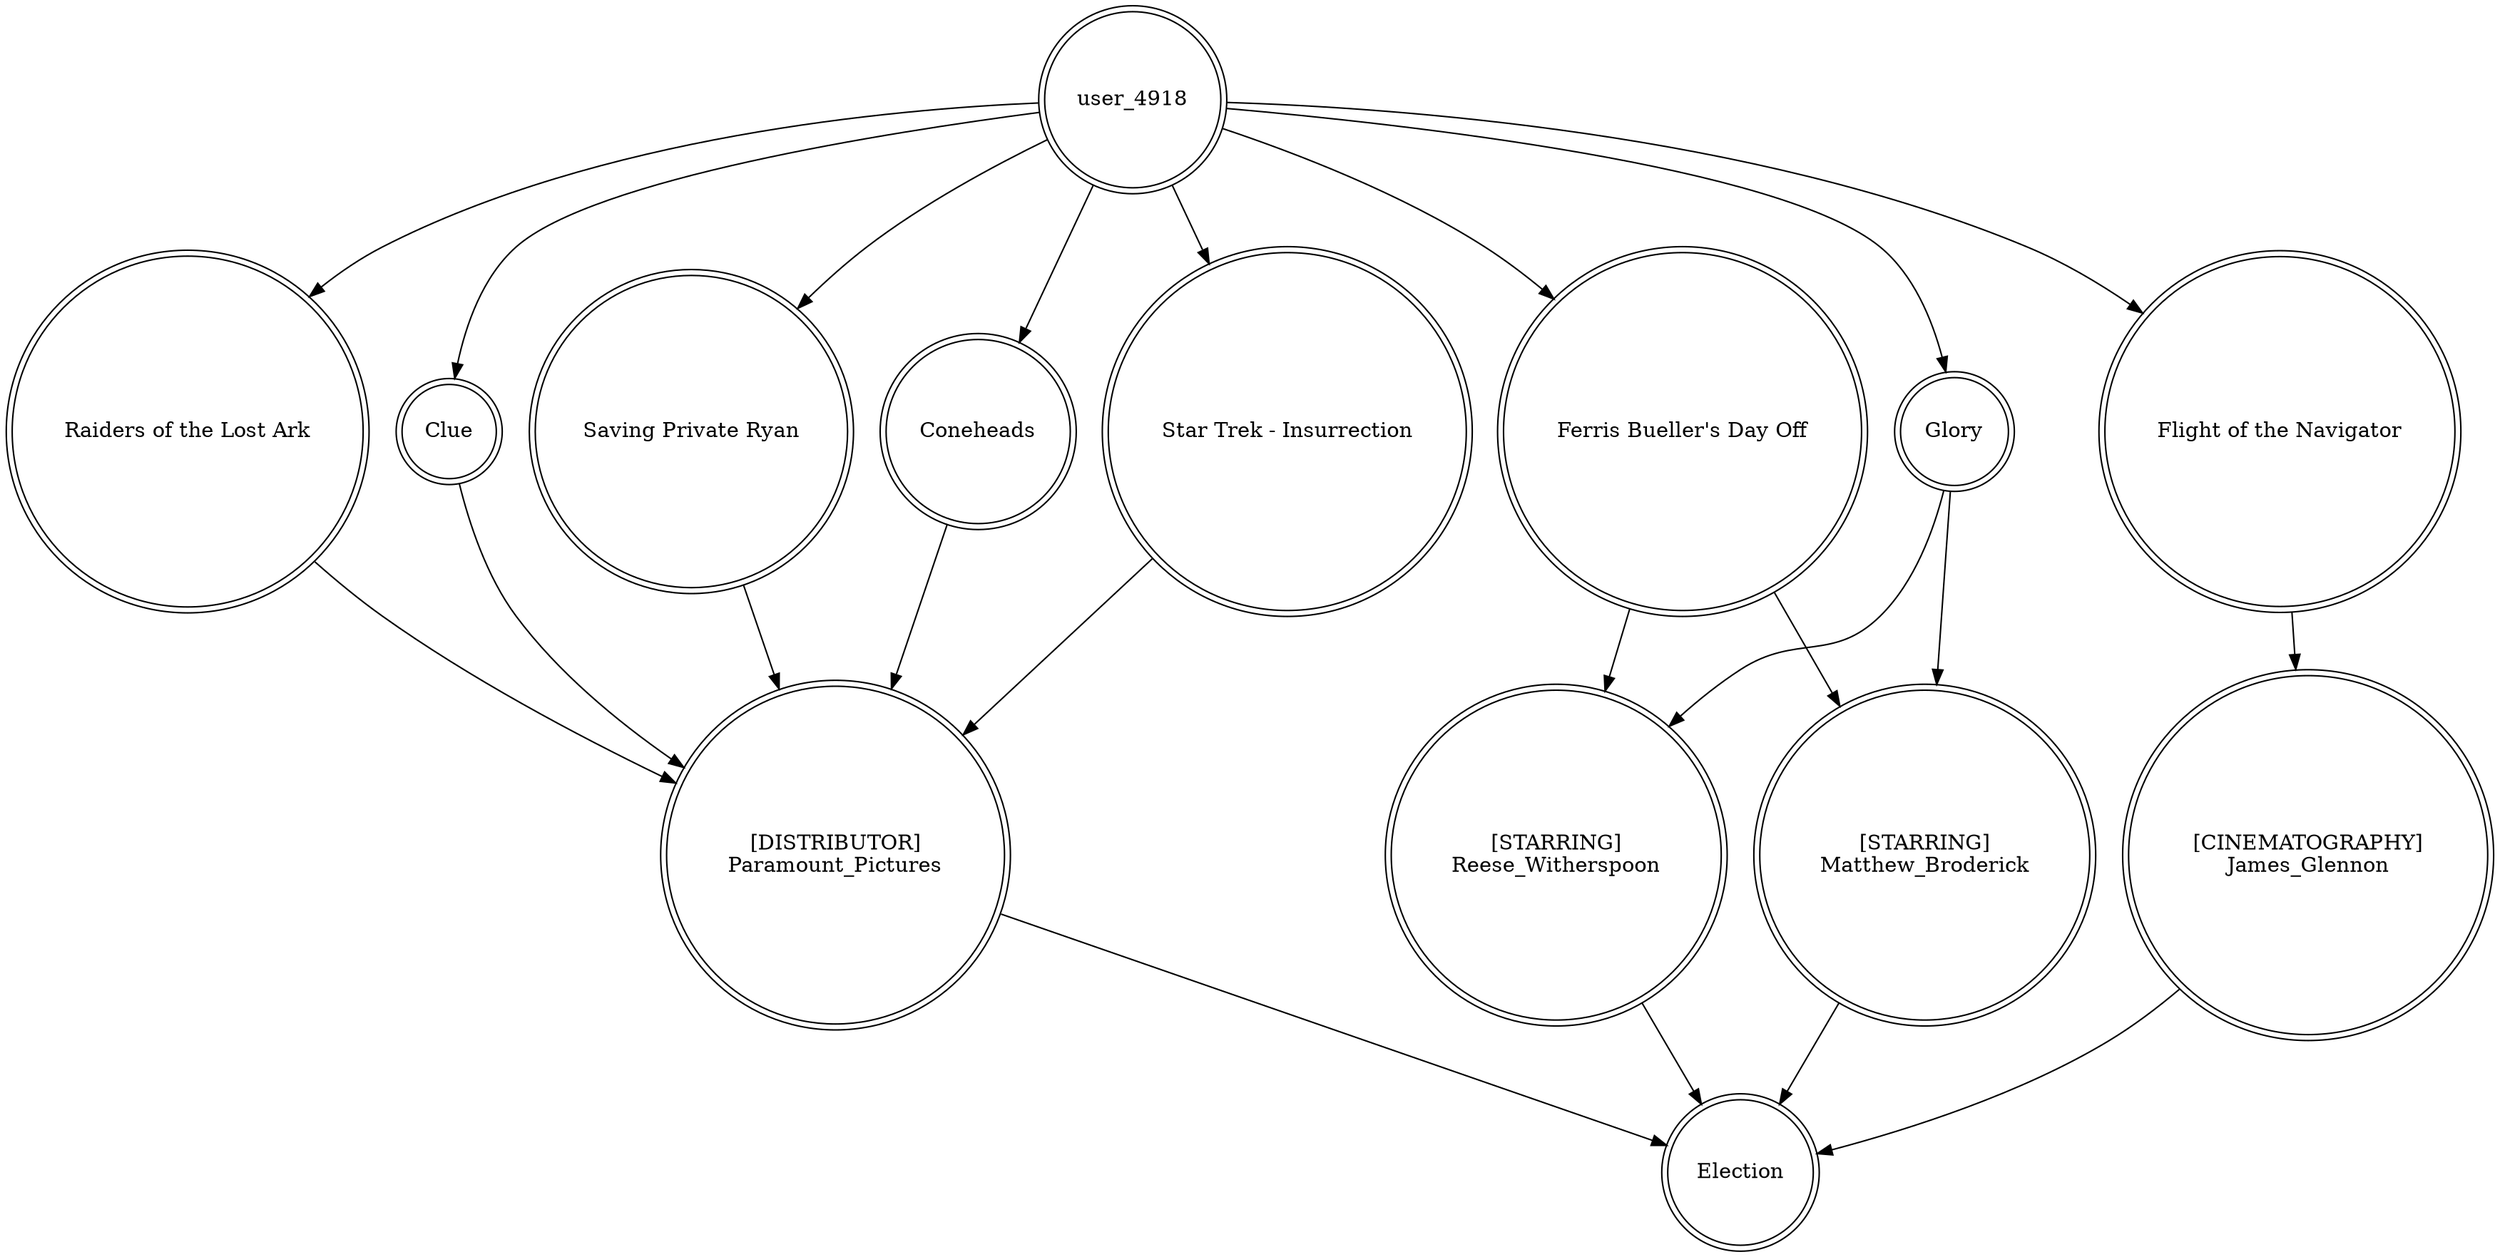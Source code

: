 digraph finite_state_machine {
	node [shape=doublecircle]
	Clue -> "[DISTRIBUTOR]
Paramount_Pictures"
	user_4918 -> "Flight of the Navigator"
	"Saving Private Ryan" -> "[DISTRIBUTOR]
Paramount_Pictures"
	"Ferris Bueller's Day Off" -> "[STARRING]
Reese_Witherspoon"
	"Flight of the Navigator" -> "[CINEMATOGRAPHY]
James_Glennon"
	"Ferris Bueller's Day Off" -> "[STARRING]
Matthew_Broderick"
	"[STARRING]
Matthew_Broderick" -> Election
	Glory -> "[STARRING]
Matthew_Broderick"
	user_4918 -> "Saving Private Ryan"
	Coneheads -> "[DISTRIBUTOR]
Paramount_Pictures"
	user_4918 -> Glory
	"[CINEMATOGRAPHY]
James_Glennon" -> Election
	user_4918 -> Coneheads
	"[DISTRIBUTOR]
Paramount_Pictures" -> Election
	user_4918 -> Clue
	user_4918 -> "Ferris Bueller's Day Off"
	"Star Trek - Insurrection" -> "[DISTRIBUTOR]
Paramount_Pictures"
	Glory -> "[STARRING]
Reese_Witherspoon"
	"[STARRING]
Reese_Witherspoon" -> Election
	"Raiders of the Lost Ark" -> "[DISTRIBUTOR]
Paramount_Pictures"
	user_4918 -> "Raiders of the Lost Ark"
	user_4918 -> "Star Trek - Insurrection"
}
